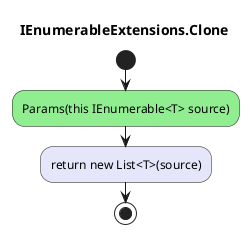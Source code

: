 @startuml IEnumerableExtensions.Clone
title IEnumerableExtensions.Clone
start
#LightGreen:Params(this IEnumerable<T> source);
#Lavender:return new List<T>(source);
stop
@enduml
